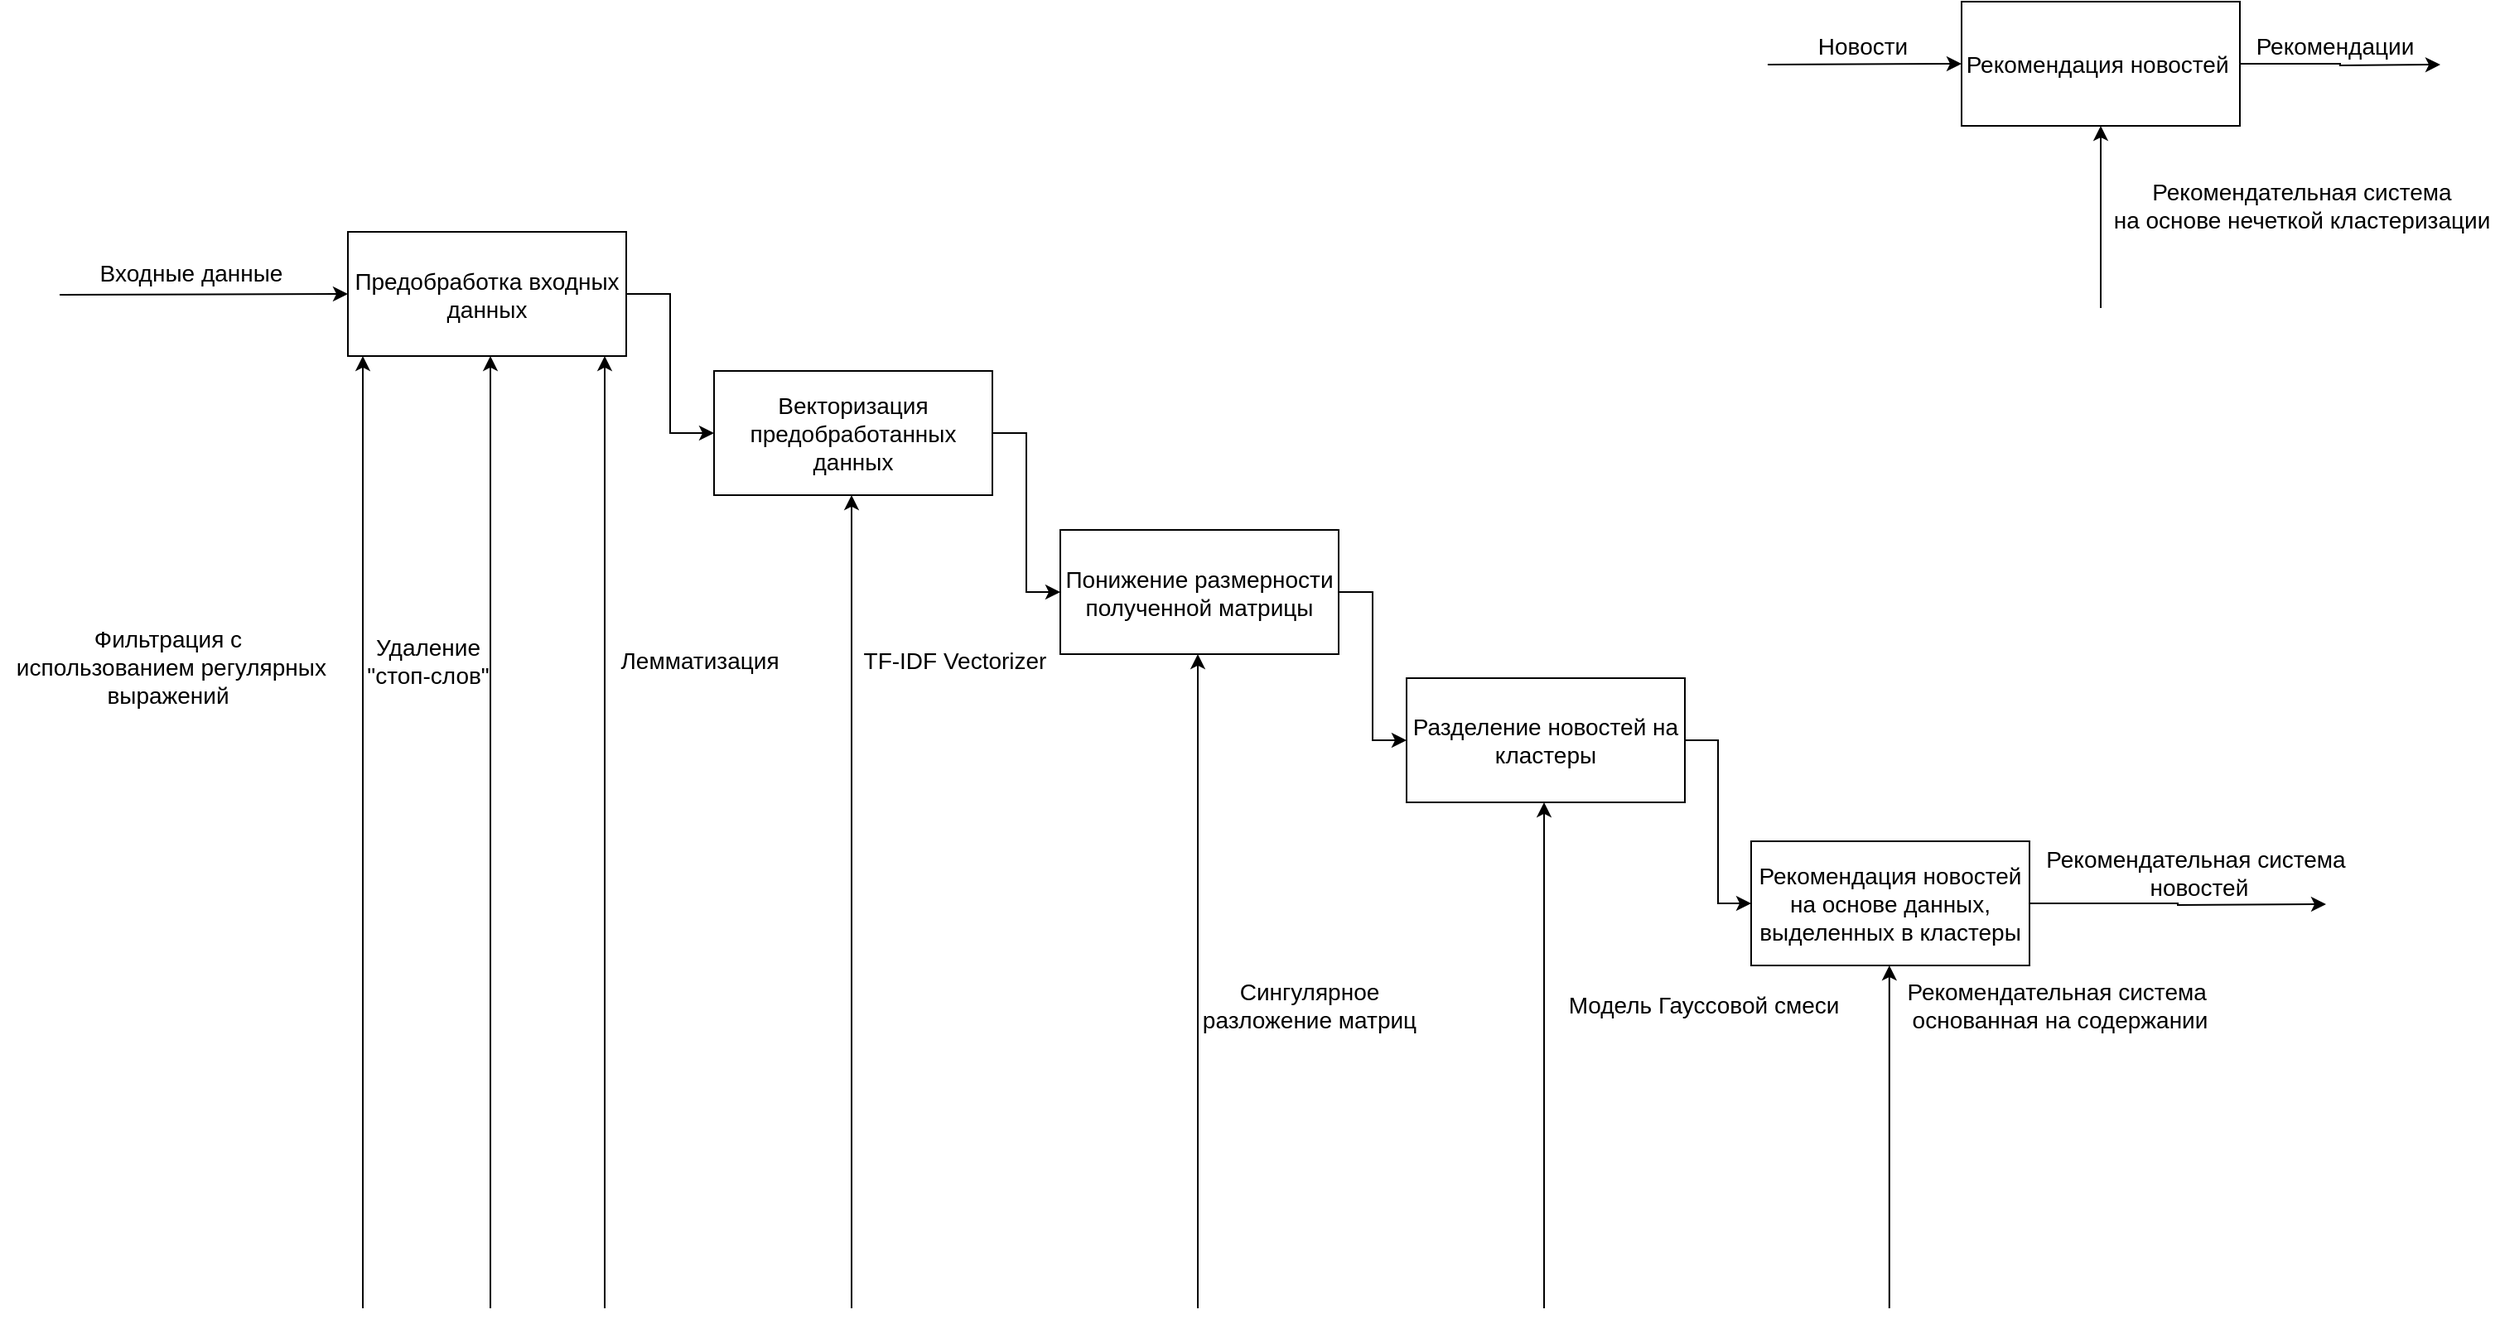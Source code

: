<mxfile version="18.1.1" type="device"><diagram id="-IU7GFESQ5ZkaID5H8ZR" name="Page-1"><mxGraphModel dx="2271" dy="1240" grid="0" gridSize="10" guides="1" tooltips="1" connect="1" arrows="1" fold="1" page="0" pageScale="1" pageWidth="827" pageHeight="1169" math="0" shadow="0"><root><mxCell id="0"/><mxCell id="1" parent="0"/><mxCell id="E3Yh6D8l899f4WPzFugV-6" style="edgeStyle=orthogonalEdgeStyle;rounded=0;orthogonalLoop=1;jettySize=auto;html=1;exitX=1;exitY=0.5;exitDx=0;exitDy=0;entryX=0;entryY=0.5;entryDx=0;entryDy=0;fontSize=14;" parent="1" source="E3Yh6D8l899f4WPzFugV-1" target="E3Yh6D8l899f4WPzFugV-2" edge="1"><mxGeometry relative="1" as="geometry"/></mxCell><mxCell id="E3Yh6D8l899f4WPzFugV-1" value="&lt;font style=&quot;font-size: 14px;&quot;&gt;Предобработка входных данных&lt;/font&gt;" style="rounded=0;whiteSpace=wrap;html=1;" parent="1" vertex="1"><mxGeometry x="351" y="191" width="168" height="75" as="geometry"/></mxCell><mxCell id="E3Yh6D8l899f4WPzFugV-7" style="edgeStyle=orthogonalEdgeStyle;rounded=0;orthogonalLoop=1;jettySize=auto;html=1;exitX=1;exitY=0.5;exitDx=0;exitDy=0;entryX=0;entryY=0.5;entryDx=0;entryDy=0;fontSize=14;" parent="1" source="E3Yh6D8l899f4WPzFugV-2" target="E3Yh6D8l899f4WPzFugV-3" edge="1"><mxGeometry relative="1" as="geometry"/></mxCell><mxCell id="E3Yh6D8l899f4WPzFugV-2" value="&lt;font style=&quot;font-size: 14px;&quot;&gt;Векторизация предобработанных данных&lt;/font&gt;" style="rounded=0;whiteSpace=wrap;html=1;" parent="1" vertex="1"><mxGeometry x="572" y="275" width="168" height="75" as="geometry"/></mxCell><mxCell id="E3Yh6D8l899f4WPzFugV-8" style="edgeStyle=orthogonalEdgeStyle;rounded=0;orthogonalLoop=1;jettySize=auto;html=1;exitX=1;exitY=0.5;exitDx=0;exitDy=0;entryX=0;entryY=0.5;entryDx=0;entryDy=0;fontSize=14;" parent="1" source="E3Yh6D8l899f4WPzFugV-3" target="E3Yh6D8l899f4WPzFugV-4" edge="1"><mxGeometry relative="1" as="geometry"/></mxCell><mxCell id="E3Yh6D8l899f4WPzFugV-3" value="&lt;font style=&quot;font-size: 14px;&quot;&gt;Понижение размерности полученной матрицы&lt;/font&gt;" style="rounded=0;whiteSpace=wrap;html=1;" parent="1" vertex="1"><mxGeometry x="781" y="371" width="168" height="75" as="geometry"/></mxCell><mxCell id="E3Yh6D8l899f4WPzFugV-9" style="edgeStyle=orthogonalEdgeStyle;rounded=0;orthogonalLoop=1;jettySize=auto;html=1;exitX=1;exitY=0.5;exitDx=0;exitDy=0;entryX=0;entryY=0.5;entryDx=0;entryDy=0;fontSize=14;" parent="1" source="E3Yh6D8l899f4WPzFugV-4" target="E3Yh6D8l899f4WPzFugV-5" edge="1"><mxGeometry relative="1" as="geometry"/></mxCell><mxCell id="E3Yh6D8l899f4WPzFugV-4" value="&lt;font style=&quot;font-size: 14px;&quot;&gt;Разделение новостей на кластеры&lt;/font&gt;" style="rounded=0;whiteSpace=wrap;html=1;" parent="1" vertex="1"><mxGeometry x="990" y="460.5" width="168" height="75" as="geometry"/></mxCell><mxCell id="E3Yh6D8l899f4WPzFugV-33" style="edgeStyle=orthogonalEdgeStyle;rounded=0;orthogonalLoop=1;jettySize=auto;html=1;exitX=1;exitY=0.5;exitDx=0;exitDy=0;fontSize=14;" parent="1" source="E3Yh6D8l899f4WPzFugV-5" edge="1"><mxGeometry relative="1" as="geometry"><mxPoint x="1545" y="597" as="targetPoint"/></mxGeometry></mxCell><mxCell id="E3Yh6D8l899f4WPzFugV-5" value="&lt;font style=&quot;font-size: 14px;&quot;&gt;Рекомендация новостей на основе данных, выделенных в кластеры&lt;/font&gt;" style="rounded=0;whiteSpace=wrap;html=1;" parent="1" vertex="1"><mxGeometry x="1198" y="559" width="168" height="75" as="geometry"/></mxCell><mxCell id="E3Yh6D8l899f4WPzFugV-12" value="" style="endArrow=classic;html=1;rounded=0;fontSize=14;entryX=0;entryY=0.5;entryDx=0;entryDy=0;" parent="1" target="E3Yh6D8l899f4WPzFugV-1" edge="1"><mxGeometry width="50" height="50" relative="1" as="geometry"><mxPoint x="177" y="229" as="sourcePoint"/><mxPoint x="608" y="447" as="targetPoint"/></mxGeometry></mxCell><mxCell id="E3Yh6D8l899f4WPzFugV-13" value="Входные данные" style="text;html=1;align=center;verticalAlign=middle;resizable=0;points=[];autosize=1;strokeColor=none;fillColor=none;fontSize=14;" parent="1" vertex="1"><mxGeometry x="196" y="205" width="120" height="21" as="geometry"/></mxCell><mxCell id="E3Yh6D8l899f4WPzFugV-17" value="" style="endArrow=classic;html=1;rounded=0;fontSize=14;entryX=0.195;entryY=1.011;entryDx=0;entryDy=0;entryPerimeter=0;" parent="1" edge="1"><mxGeometry width="50" height="50" relative="1" as="geometry"><mxPoint x="437" y="841" as="sourcePoint"/><mxPoint x="437" y="265.995" as="targetPoint"/></mxGeometry></mxCell><mxCell id="E3Yh6D8l899f4WPzFugV-18" value="" style="endArrow=classic;html=1;rounded=0;fontSize=14;entryX=0.195;entryY=1.011;entryDx=0;entryDy=0;entryPerimeter=0;" parent="1" edge="1"><mxGeometry width="50" height="50" relative="1" as="geometry"><mxPoint x="360" y="841" as="sourcePoint"/><mxPoint x="360" y="265.995" as="targetPoint"/></mxGeometry></mxCell><mxCell id="E3Yh6D8l899f4WPzFugV-19" value="" style="endArrow=classic;html=1;rounded=0;fontSize=14;entryX=0.195;entryY=1.011;entryDx=0;entryDy=0;entryPerimeter=0;" parent="1" edge="1"><mxGeometry width="50" height="50" relative="1" as="geometry"><mxPoint x="506" y="841" as="sourcePoint"/><mxPoint x="506" y="265.995" as="targetPoint"/></mxGeometry></mxCell><mxCell id="E3Yh6D8l899f4WPzFugV-20" value="Фильтрация с&lt;br&gt;&amp;nbsp;использованием регулярных &lt;br&gt;выражений" style="text;html=1;align=center;verticalAlign=middle;resizable=0;points=[];autosize=1;strokeColor=none;fillColor=none;fontSize=14;" parent="1" vertex="1"><mxGeometry x="141" y="426" width="201" height="55" as="geometry"/></mxCell><mxCell id="E3Yh6D8l899f4WPzFugV-21" value="Удаление &lt;br&gt;&quot;стоп-слов&quot;" style="text;html=1;align=center;verticalAlign=middle;resizable=0;points=[];autosize=1;strokeColor=none;fillColor=none;fontSize=14;" parent="1" vertex="1"><mxGeometry x="357" y="431" width="83" height="38" as="geometry"/></mxCell><mxCell id="E3Yh6D8l899f4WPzFugV-22" value="Лемматизация" style="text;html=1;align=center;verticalAlign=middle;resizable=0;points=[];autosize=1;strokeColor=none;fillColor=none;fontSize=14;" parent="1" vertex="1"><mxGeometry x="510" y="439.5" width="106" height="21" as="geometry"/></mxCell><mxCell id="E3Yh6D8l899f4WPzFugV-23" value="" style="endArrow=classic;html=1;rounded=0;fontSize=14;entryX=0.195;entryY=1.011;entryDx=0;entryDy=0;entryPerimeter=0;" parent="1" edge="1"><mxGeometry width="50" height="50" relative="1" as="geometry"><mxPoint x="655" y="841" as="sourcePoint"/><mxPoint x="655" y="349.995" as="targetPoint"/></mxGeometry></mxCell><mxCell id="E3Yh6D8l899f4WPzFugV-24" value="TF-IDF Vectorizer" style="text;html=1;align=center;verticalAlign=middle;resizable=0;points=[];autosize=1;strokeColor=none;fillColor=none;fontSize=14;" parent="1" vertex="1"><mxGeometry x="657" y="439.5" width="120" height="21" as="geometry"/></mxCell><mxCell id="E3Yh6D8l899f4WPzFugV-25" value="" style="endArrow=classic;html=1;rounded=0;fontSize=14;entryX=0.195;entryY=1.011;entryDx=0;entryDy=0;entryPerimeter=0;" parent="1" edge="1"><mxGeometry width="50" height="50" relative="1" as="geometry"><mxPoint x="864" y="841" as="sourcePoint"/><mxPoint x="864" y="445.995" as="targetPoint"/></mxGeometry></mxCell><mxCell id="E3Yh6D8l899f4WPzFugV-26" value="Сингулярное &lt;br&gt;разложение матриц" style="text;html=1;align=center;verticalAlign=middle;resizable=0;points=[];autosize=1;strokeColor=none;fillColor=none;fontSize=14;" parent="1" vertex="1"><mxGeometry x="861" y="639" width="139" height="38" as="geometry"/></mxCell><mxCell id="E3Yh6D8l899f4WPzFugV-27" value="" style="endArrow=classic;html=1;rounded=0;fontSize=14;entryX=0.195;entryY=1.011;entryDx=0;entryDy=0;entryPerimeter=0;" parent="1" edge="1"><mxGeometry width="50" height="50" relative="1" as="geometry"><mxPoint x="1073" y="841" as="sourcePoint"/><mxPoint x="1073" y="535.495" as="targetPoint"/></mxGeometry></mxCell><mxCell id="E3Yh6D8l899f4WPzFugV-28" value="Модель Гауссовой смеси" style="text;html=1;align=center;verticalAlign=middle;resizable=0;points=[];autosize=1;strokeColor=none;fillColor=none;fontSize=14;" parent="1" vertex="1"><mxGeometry x="1082" y="647.5" width="173" height="21" as="geometry"/></mxCell><mxCell id="E3Yh6D8l899f4WPzFugV-29" value="" style="endArrow=classic;html=1;rounded=0;fontSize=14;entryX=0.195;entryY=1.011;entryDx=0;entryDy=0;entryPerimeter=0;" parent="1" edge="1"><mxGeometry width="50" height="50" relative="1" as="geometry"><mxPoint x="1281.41" y="841" as="sourcePoint"/><mxPoint x="1281.41" y="634.005" as="targetPoint"/></mxGeometry></mxCell><mxCell id="E3Yh6D8l899f4WPzFugV-30" value="Рекомендательная система&amp;nbsp;&lt;br&gt;основанная на содержании" style="text;html=1;align=center;verticalAlign=middle;resizable=0;points=[];autosize=1;strokeColor=none;fillColor=none;fontSize=14;" parent="1" vertex="1"><mxGeometry x="1287" y="639" width="194" height="38" as="geometry"/></mxCell><mxCell id="E3Yh6D8l899f4WPzFugV-31" value="Рекомендательная система&lt;br&gt;&amp;nbsp;новостей" style="text;html=1;align=center;verticalAlign=middle;resizable=0;points=[];autosize=1;strokeColor=none;fillColor=none;fontSize=14;" parent="1" vertex="1"><mxGeometry x="1370" y="559" width="191" height="38" as="geometry"/></mxCell><mxCell id="E3Yh6D8l899f4WPzFugV-38" style="edgeStyle=orthogonalEdgeStyle;rounded=0;orthogonalLoop=1;jettySize=auto;html=1;exitX=1;exitY=0.5;exitDx=0;exitDy=0;fontSize=14;" parent="1" source="E3Yh6D8l899f4WPzFugV-35" edge="1"><mxGeometry relative="1" as="geometry"><mxPoint x="1614" y="90" as="targetPoint"/></mxGeometry></mxCell><mxCell id="E3Yh6D8l899f4WPzFugV-35" value="&lt;font style=&quot;font-size: 14px;&quot;&gt;Рекомендация новостей&amp;nbsp;&lt;/font&gt;" style="rounded=0;whiteSpace=wrap;html=1;" parent="1" vertex="1"><mxGeometry x="1325" y="52" width="168" height="75" as="geometry"/></mxCell><mxCell id="E3Yh6D8l899f4WPzFugV-36" value="" style="endArrow=classic;html=1;rounded=0;fontSize=14;entryX=0;entryY=0.5;entryDx=0;entryDy=0;" parent="1" target="E3Yh6D8l899f4WPzFugV-35" edge="1"><mxGeometry width="50" height="50" relative="1" as="geometry"><mxPoint x="1208" y="90" as="sourcePoint"/><mxPoint x="1127" y="285" as="targetPoint"/></mxGeometry></mxCell><mxCell id="E3Yh6D8l899f4WPzFugV-37" value="Новости" style="text;html=1;align=center;verticalAlign=middle;resizable=0;points=[];autosize=1;strokeColor=none;fillColor=none;fontSize=14;" parent="1" vertex="1"><mxGeometry x="1233" y="68" width="64" height="21" as="geometry"/></mxCell><mxCell id="E3Yh6D8l899f4WPzFugV-39" value="Рекомендации" style="text;html=1;align=center;verticalAlign=middle;resizable=0;points=[];autosize=1;strokeColor=none;fillColor=none;fontSize=14;" parent="1" vertex="1"><mxGeometry x="1497" y="68" width="106" height="21" as="geometry"/></mxCell><mxCell id="E3Yh6D8l899f4WPzFugV-40" value="" style="endArrow=classic;html=1;rounded=0;fontSize=14;entryX=0.5;entryY=1;entryDx=0;entryDy=0;" parent="1" target="E3Yh6D8l899f4WPzFugV-35" edge="1"><mxGeometry width="50" height="50" relative="1" as="geometry"><mxPoint x="1409" y="237" as="sourcePoint"/><mxPoint x="1127" y="285" as="targetPoint"/></mxGeometry></mxCell><mxCell id="E3Yh6D8l899f4WPzFugV-41" value="Рекомендательная система &lt;br&gt;на основе нечеткой кластеризации" style="text;html=1;align=center;verticalAlign=middle;resizable=0;points=[];autosize=1;strokeColor=none;fillColor=none;fontSize=14;" parent="1" vertex="1"><mxGeometry x="1411" y="156" width="238" height="38" as="geometry"/></mxCell></root></mxGraphModel></diagram></mxfile>